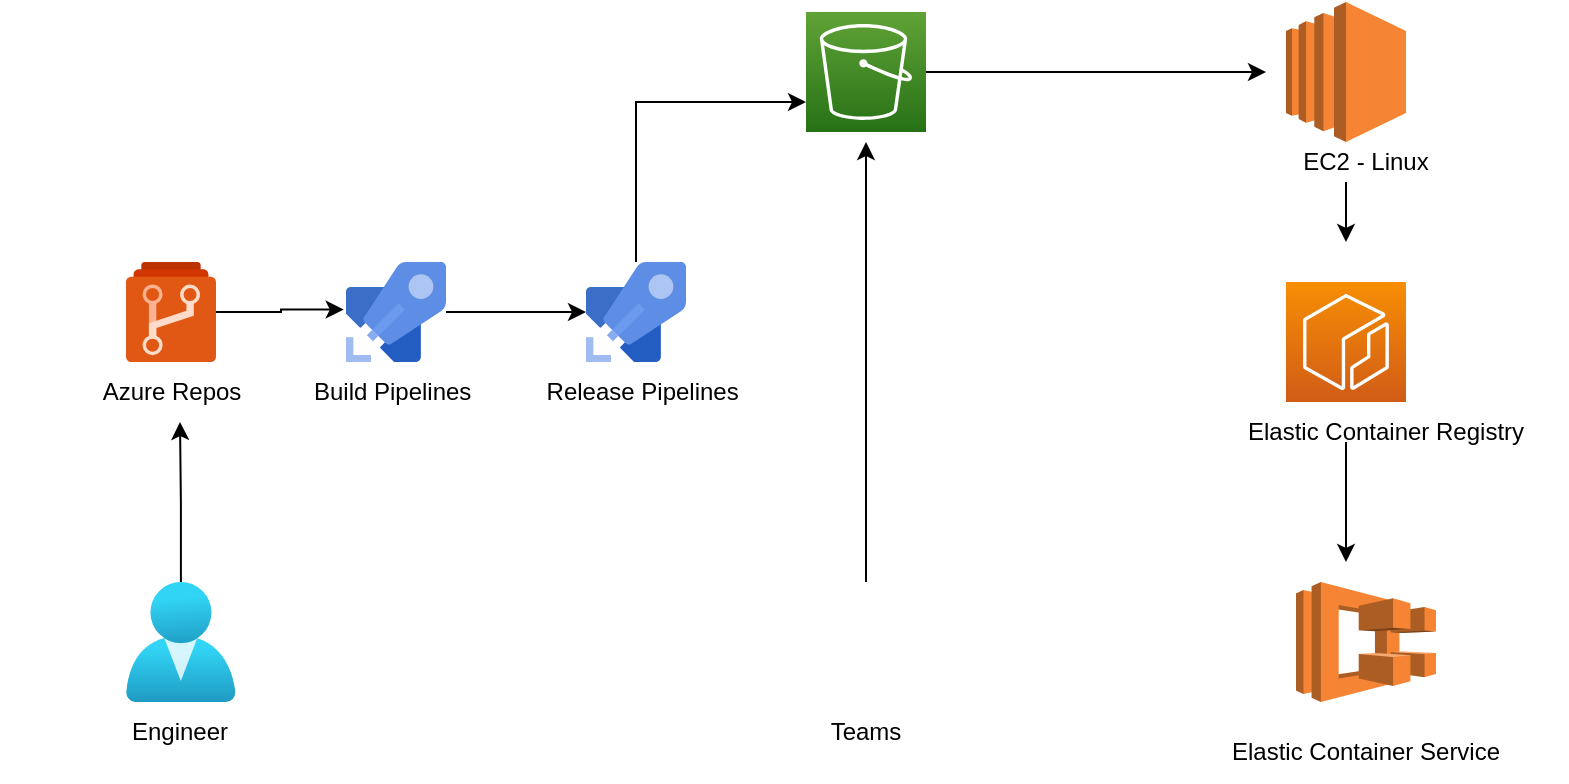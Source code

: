 <mxfile version="20.8.5" type="github">
  <diagram id="AKAh3AhW-xtnxH5p3SFI" name="Page-1">
    <mxGraphModel dx="1134" dy="660" grid="1" gridSize="10" guides="1" tooltips="1" connect="1" arrows="1" fold="1" page="1" pageScale="1" pageWidth="850" pageHeight="1100" math="0" shadow="0">
      <root>
        <mxCell id="0" />
        <mxCell id="1" parent="0" />
        <mxCell id="gdQwSKqtDF6BhRBJf8Mt-14" style="edgeStyle=orthogonalEdgeStyle;rounded=0;orthogonalLoop=1;jettySize=auto;html=1;" edge="1" parent="1" source="gdQwSKqtDF6BhRBJf8Mt-1">
          <mxGeometry relative="1" as="geometry">
            <mxPoint x="107" y="400" as="targetPoint" />
          </mxGeometry>
        </mxCell>
        <mxCell id="gdQwSKqtDF6BhRBJf8Mt-1" value="" style="aspect=fixed;html=1;points=[];align=center;image;fontSize=12;image=img/lib/azure2/identity/Users.svg;" vertex="1" parent="1">
          <mxGeometry x="80" y="480" width="54.86" height="60" as="geometry" />
        </mxCell>
        <mxCell id="gdQwSKqtDF6BhRBJf8Mt-11" style="edgeStyle=orthogonalEdgeStyle;rounded=0;orthogonalLoop=1;jettySize=auto;html=1;" edge="1" parent="1" source="gdQwSKqtDF6BhRBJf8Mt-2">
          <mxGeometry relative="1" as="geometry">
            <mxPoint x="450" y="260.0" as="targetPoint" />
          </mxGeometry>
        </mxCell>
        <mxCell id="gdQwSKqtDF6BhRBJf8Mt-2" value="" style="shape=image;html=1;verticalAlign=top;verticalLabelPosition=bottom;labelBackgroundColor=#ffffff;imageAspect=0;aspect=fixed;image=https://cdn0.iconfinder.com/data/icons/logos-microsoft-office-365/128/Microsoft_Office-10-128.png" vertex="1" parent="1">
          <mxGeometry x="420" y="480" width="60" height="60" as="geometry" />
        </mxCell>
        <mxCell id="gdQwSKqtDF6BhRBJf8Mt-18" style="edgeStyle=orthogonalEdgeStyle;rounded=0;orthogonalLoop=1;jettySize=auto;html=1;" edge="1" parent="1" source="gdQwSKqtDF6BhRBJf8Mt-4">
          <mxGeometry relative="1" as="geometry">
            <mxPoint x="650" y="225" as="targetPoint" />
          </mxGeometry>
        </mxCell>
        <mxCell id="gdQwSKqtDF6BhRBJf8Mt-4" value="" style="sketch=0;points=[[0,0,0],[0.25,0,0],[0.5,0,0],[0.75,0,0],[1,0,0],[0,1,0],[0.25,1,0],[0.5,1,0],[0.75,1,0],[1,1,0],[0,0.25,0],[0,0.5,0],[0,0.75,0],[1,0.25,0],[1,0.5,0],[1,0.75,0]];outlineConnect=0;fontColor=#232F3E;gradientColor=#60A337;gradientDirection=north;fillColor=#277116;strokeColor=#ffffff;dashed=0;verticalLabelPosition=bottom;verticalAlign=top;align=center;html=1;fontSize=12;fontStyle=0;aspect=fixed;shape=mxgraph.aws4.resourceIcon;resIcon=mxgraph.aws4.s3;" vertex="1" parent="1">
          <mxGeometry x="420" y="195" width="60" height="60" as="geometry" />
        </mxCell>
        <mxCell id="gdQwSKqtDF6BhRBJf8Mt-12" style="edgeStyle=orthogonalEdgeStyle;rounded=0;orthogonalLoop=1;jettySize=auto;html=1;entryX=-0.023;entryY=0.476;entryDx=0;entryDy=0;entryPerimeter=0;" edge="1" parent="1" source="gdQwSKqtDF6BhRBJf8Mt-5" target="gdQwSKqtDF6BhRBJf8Mt-6">
          <mxGeometry relative="1" as="geometry" />
        </mxCell>
        <mxCell id="gdQwSKqtDF6BhRBJf8Mt-5" value="" style="sketch=0;aspect=fixed;html=1;points=[];align=center;image;fontSize=12;image=img/lib/mscae/Azure_Repos.svg;" vertex="1" parent="1">
          <mxGeometry x="80" y="320" width="45" height="50" as="geometry" />
        </mxCell>
        <mxCell id="gdQwSKqtDF6BhRBJf8Mt-13" style="edgeStyle=orthogonalEdgeStyle;rounded=0;orthogonalLoop=1;jettySize=auto;html=1;" edge="1" parent="1" source="gdQwSKqtDF6BhRBJf8Mt-6" target="gdQwSKqtDF6BhRBJf8Mt-7">
          <mxGeometry relative="1" as="geometry" />
        </mxCell>
        <mxCell id="gdQwSKqtDF6BhRBJf8Mt-6" value="" style="sketch=0;aspect=fixed;html=1;points=[];align=center;image;fontSize=12;image=img/lib/mscae/Azure_Pipelines.svg;" vertex="1" parent="1">
          <mxGeometry x="190" y="320" width="50" height="50" as="geometry" />
        </mxCell>
        <mxCell id="gdQwSKqtDF6BhRBJf8Mt-15" style="edgeStyle=orthogonalEdgeStyle;rounded=0;orthogonalLoop=1;jettySize=auto;html=1;entryX=0;entryY=0.75;entryDx=0;entryDy=0;entryPerimeter=0;" edge="1" parent="1" source="gdQwSKqtDF6BhRBJf8Mt-7" target="gdQwSKqtDF6BhRBJf8Mt-4">
          <mxGeometry relative="1" as="geometry">
            <mxPoint x="335" y="240.0" as="targetPoint" />
            <Array as="points">
              <mxPoint x="335" y="240" />
            </Array>
          </mxGeometry>
        </mxCell>
        <mxCell id="gdQwSKqtDF6BhRBJf8Mt-7" value="" style="sketch=0;aspect=fixed;html=1;points=[];align=center;image;fontSize=12;image=img/lib/mscae/Azure_Pipelines.svg;" vertex="1" parent="1">
          <mxGeometry x="310" y="320" width="50" height="50" as="geometry" />
        </mxCell>
        <mxCell id="gdQwSKqtDF6BhRBJf8Mt-19" style="edgeStyle=orthogonalEdgeStyle;rounded=0;orthogonalLoop=1;jettySize=auto;html=1;" edge="1" parent="1">
          <mxGeometry relative="1" as="geometry">
            <mxPoint x="690" y="310" as="targetPoint" />
            <mxPoint x="690" y="280" as="sourcePoint" />
          </mxGeometry>
        </mxCell>
        <mxCell id="gdQwSKqtDF6BhRBJf8Mt-8" value="" style="outlineConnect=0;dashed=0;verticalLabelPosition=bottom;verticalAlign=top;align=center;html=1;shape=mxgraph.aws3.ec2;fillColor=#F58534;gradientColor=none;" vertex="1" parent="1">
          <mxGeometry x="660" y="190" width="60" height="70" as="geometry" />
        </mxCell>
        <mxCell id="gdQwSKqtDF6BhRBJf8Mt-20" style="edgeStyle=orthogonalEdgeStyle;rounded=0;orthogonalLoop=1;jettySize=auto;html=1;" edge="1" parent="1">
          <mxGeometry relative="1" as="geometry">
            <mxPoint x="690" y="470" as="targetPoint" />
            <mxPoint x="690" y="410" as="sourcePoint" />
          </mxGeometry>
        </mxCell>
        <mxCell id="gdQwSKqtDF6BhRBJf8Mt-9" value="" style="sketch=0;points=[[0,0,0],[0.25,0,0],[0.5,0,0],[0.75,0,0],[1,0,0],[0,1,0],[0.25,1,0],[0.5,1,0],[0.75,1,0],[1,1,0],[0,0.25,0],[0,0.5,0],[0,0.75,0],[1,0.25,0],[1,0.5,0],[1,0.75,0]];outlineConnect=0;fontColor=#232F3E;gradientColor=#F78E04;gradientDirection=north;fillColor=#D05C17;strokeColor=#ffffff;dashed=0;verticalLabelPosition=bottom;verticalAlign=top;align=center;html=1;fontSize=12;fontStyle=0;aspect=fixed;shape=mxgraph.aws4.resourceIcon;resIcon=mxgraph.aws4.ecr;" vertex="1" parent="1">
          <mxGeometry x="660" y="330" width="60" height="60" as="geometry" />
        </mxCell>
        <mxCell id="gdQwSKqtDF6BhRBJf8Mt-10" value="" style="outlineConnect=0;dashed=0;verticalLabelPosition=bottom;verticalAlign=top;align=center;html=1;shape=mxgraph.aws3.ecs;fillColor=#F58534;gradientColor=none;" vertex="1" parent="1">
          <mxGeometry x="665" y="480" width="70" height="60" as="geometry" />
        </mxCell>
        <mxCell id="gdQwSKqtDF6BhRBJf8Mt-21" value="Elastic Container Service" style="text;html=1;strokeColor=none;fillColor=none;align=center;verticalAlign=middle;whiteSpace=wrap;rounded=0;" vertex="1" parent="1">
          <mxGeometry x="610" y="550" width="180" height="30" as="geometry" />
        </mxCell>
        <mxCell id="gdQwSKqtDF6BhRBJf8Mt-22" value="Elastic Container Registry" style="text;html=1;strokeColor=none;fillColor=none;align=center;verticalAlign=middle;whiteSpace=wrap;rounded=0;" vertex="1" parent="1">
          <mxGeometry x="620" y="390" width="180" height="30" as="geometry" />
        </mxCell>
        <mxCell id="gdQwSKqtDF6BhRBJf8Mt-23" value="EC2 - Linux" style="text;html=1;strokeColor=none;fillColor=none;align=center;verticalAlign=middle;whiteSpace=wrap;rounded=0;" vertex="1" parent="1">
          <mxGeometry x="610" y="255" width="180" height="30" as="geometry" />
        </mxCell>
        <mxCell id="gdQwSKqtDF6BhRBJf8Mt-25" value="Teams" style="text;html=1;strokeColor=none;fillColor=none;align=center;verticalAlign=middle;whiteSpace=wrap;rounded=0;" vertex="1" parent="1">
          <mxGeometry x="360" y="540" width="180" height="30" as="geometry" />
        </mxCell>
        <mxCell id="gdQwSKqtDF6BhRBJf8Mt-26" value="Engineer" style="text;html=1;strokeColor=none;fillColor=none;align=center;verticalAlign=middle;whiteSpace=wrap;rounded=0;" vertex="1" parent="1">
          <mxGeometry x="17.43" y="540" width="180" height="30" as="geometry" />
        </mxCell>
        <mxCell id="gdQwSKqtDF6BhRBJf8Mt-28" value="Azure Repos" style="text;html=1;strokeColor=none;fillColor=none;align=center;verticalAlign=middle;whiteSpace=wrap;rounded=0;" vertex="1" parent="1">
          <mxGeometry x="62.5" y="370" width="80" height="30" as="geometry" />
        </mxCell>
        <mxCell id="gdQwSKqtDF6BhRBJf8Mt-29" value="Build Pipelines&amp;nbsp;" style="text;html=1;strokeColor=none;fillColor=none;align=center;verticalAlign=middle;whiteSpace=wrap;rounded=0;" vertex="1" parent="1">
          <mxGeometry x="170" y="370" width="90" height="30" as="geometry" />
        </mxCell>
        <mxCell id="gdQwSKqtDF6BhRBJf8Mt-30" value="Release Pipelines&amp;nbsp;" style="text;html=1;strokeColor=none;fillColor=none;align=center;verticalAlign=middle;whiteSpace=wrap;rounded=0;" vertex="1" parent="1">
          <mxGeometry x="280" y="370" width="120" height="30" as="geometry" />
        </mxCell>
      </root>
    </mxGraphModel>
  </diagram>
</mxfile>
